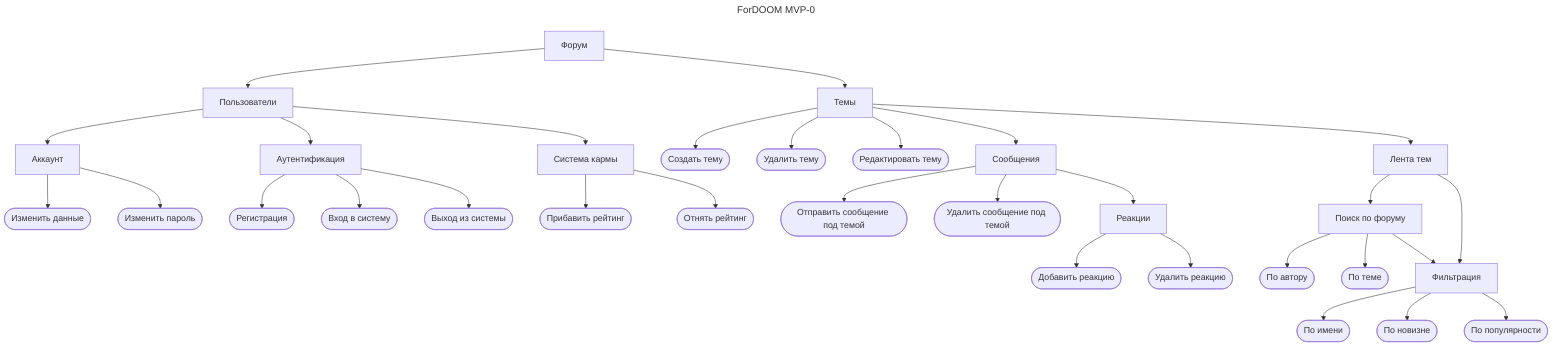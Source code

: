 ---
title: ForDOOM MVP-0
---
flowchart TD
  Forum[Форум]

  Forum --> User[Пользователи]

  User --> Account[Аккаунт]
  User --> Authentication[Аутентификация]

  Authentication --> Register([Регистрация])
  Authentication --> Login([Вход в систему])
  Authentication -->  Logout([Выход из системы])

  Account --> ChangeUserData([Изменить данные])
  Account --> ChangePassword([Изменить пароль])

  Topic[Темы]

  Topic1([Создать тему])
  Topic2([Удалить тему])
  Topic3([Редактировать тему])

  Topic --> Topic1
  Topic --> Topic2
  Topic --> Topic3

  Message[Сообщения]

  Message1([Отправить сообщение под темой])
  Message2([Удалить сообщение под темой])

  Message --> Message1
  Message --> Message2

  Topic --> Message

  Forum --> Topic

  Reaction[Реакции]

  AddReaction([Добавить реакцию])
  RemoveReaction([Удалить реакцию])

  Reaction --> AddReaction
  Reaction --> RemoveReaction

  Message --> Reaction

  TopicList[Лента тем]

  Topic --> TopicList 
  TopicList --> Search
 

  Search[Поиск по форуму]

  FindByUser([По автору])
  FindByTopic([По теме])

  Search --> FindByUser
  Search --> FindByTopic

  Filter[Фильтрация]

  FilterByName([По имени])
  FilterByDate([По новизне])
  FilterByPopularity([По популярности])

  Filter --> FilterByName
  Filter --> FilterByDate
  Filter --> FilterByPopularity

  TopicList --> Filter
  Search --> Filter

  Karma[Система кармы]

  User --> Karma

  Like([Прибавить рейтинг])
  Dislike([Отнять рейтинг])
  Karma --> Like
  Karma --> Dislike